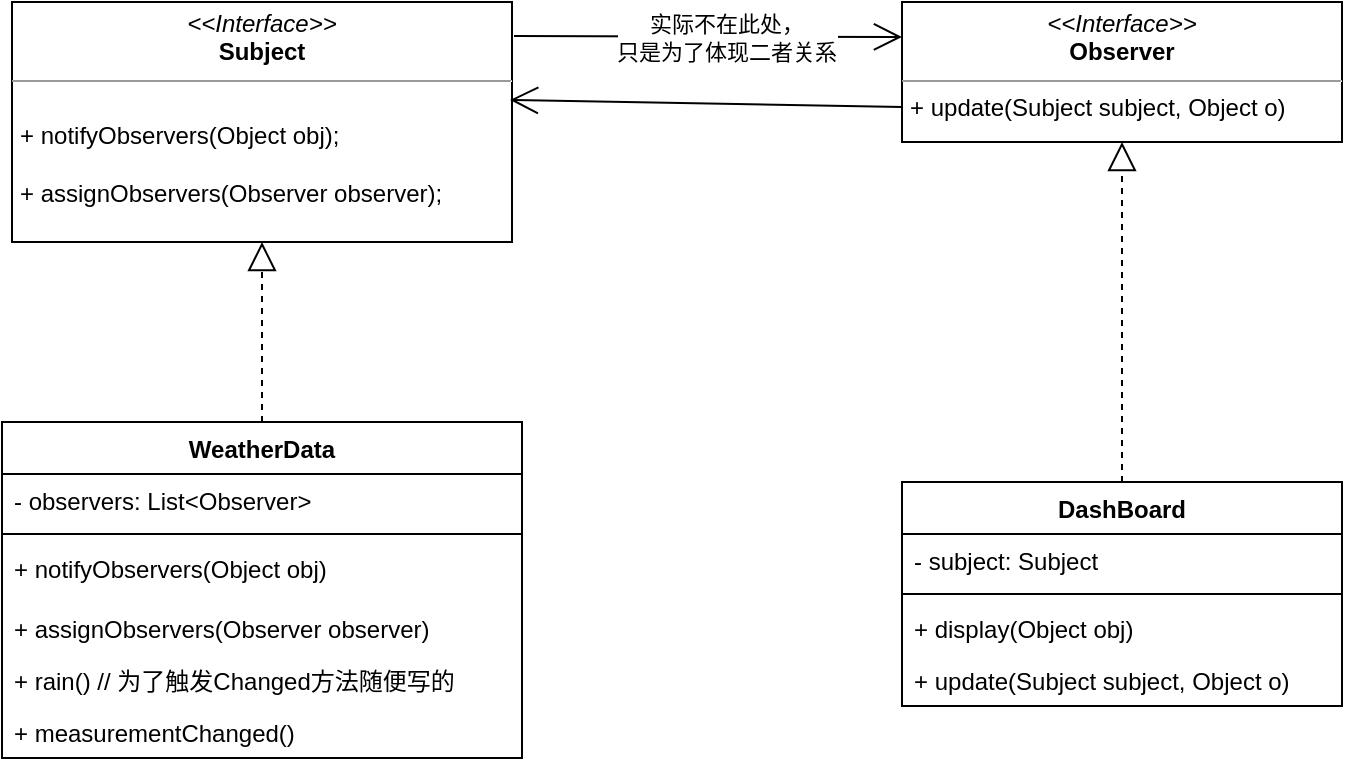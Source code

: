 <mxfile version="14.1.8" type="device"><diagram id="AzlZvdXmTAc6-vC2f3nf" name="第 1 页"><mxGraphModel dx="1106" dy="900" grid="1" gridSize="10" guides="1" tooltips="1" connect="1" arrows="1" fold="1" page="1" pageScale="1" pageWidth="827" pageHeight="1169" math="0" shadow="0"><root><mxCell id="0"/><mxCell id="1" parent="0"/><mxCell id="coWxhySbfNFMV463Koff-5" value="WeatherData" style="swimlane;fontStyle=1;align=center;verticalAlign=top;childLayout=stackLayout;horizontal=1;startSize=26;horizontalStack=0;resizeParent=1;resizeParentMax=0;resizeLast=0;collapsible=1;marginBottom=0;" vertex="1" parent="1"><mxGeometry x="80" y="760" width="260" height="168" as="geometry"/></mxCell><mxCell id="coWxhySbfNFMV463Koff-6" value="- observers: List&lt;Observer&gt;" style="text;strokeColor=none;fillColor=none;align=left;verticalAlign=top;spacingLeft=4;spacingRight=4;overflow=hidden;rotatable=0;points=[[0,0.5],[1,0.5]];portConstraint=eastwest;" vertex="1" parent="coWxhySbfNFMV463Koff-5"><mxGeometry y="26" width="260" height="26" as="geometry"/></mxCell><mxCell id="coWxhySbfNFMV463Koff-7" value="" style="line;strokeWidth=1;fillColor=none;align=left;verticalAlign=middle;spacingTop=-1;spacingLeft=3;spacingRight=3;rotatable=0;labelPosition=right;points=[];portConstraint=eastwest;" vertex="1" parent="coWxhySbfNFMV463Koff-5"><mxGeometry y="52" width="260" height="8" as="geometry"/></mxCell><mxCell id="coWxhySbfNFMV463Koff-8" value="+ notifyObservers(Object obj)" style="text;strokeColor=none;fillColor=none;align=left;verticalAlign=top;spacingLeft=4;spacingRight=4;overflow=hidden;rotatable=0;points=[[0,0.5],[1,0.5]];portConstraint=eastwest;" vertex="1" parent="coWxhySbfNFMV463Koff-5"><mxGeometry y="60" width="260" height="30" as="geometry"/></mxCell><mxCell id="coWxhySbfNFMV463Koff-18" value="+ assignObservers(Observer observer)" style="text;strokeColor=none;fillColor=none;align=left;verticalAlign=top;spacingLeft=4;spacingRight=4;overflow=hidden;rotatable=0;points=[[0,0.5],[1,0.5]];portConstraint=eastwest;" vertex="1" parent="coWxhySbfNFMV463Koff-5"><mxGeometry y="90" width="260" height="26" as="geometry"/></mxCell><mxCell id="coWxhySbfNFMV463Koff-19" value="+ rain() // 为了触发Changed方法随便写的" style="text;strokeColor=none;fillColor=none;align=left;verticalAlign=top;spacingLeft=4;spacingRight=4;overflow=hidden;rotatable=0;points=[[0,0.5],[1,0.5]];portConstraint=eastwest;" vertex="1" parent="coWxhySbfNFMV463Koff-5"><mxGeometry y="116" width="260" height="26" as="geometry"/></mxCell><mxCell id="coWxhySbfNFMV463Koff-17" value="+ measurementChanged()" style="text;strokeColor=none;fillColor=none;align=left;verticalAlign=top;spacingLeft=4;spacingRight=4;overflow=hidden;rotatable=0;points=[[0,0.5],[1,0.5]];portConstraint=eastwest;" vertex="1" parent="coWxhySbfNFMV463Koff-5"><mxGeometry y="142" width="260" height="26" as="geometry"/></mxCell><mxCell id="coWxhySbfNFMV463Koff-9" value="DashBoard" style="swimlane;fontStyle=1;align=center;verticalAlign=top;childLayout=stackLayout;horizontal=1;startSize=26;horizontalStack=0;resizeParent=1;resizeParentMax=0;resizeLast=0;collapsible=1;marginBottom=0;" vertex="1" parent="1"><mxGeometry x="530" y="790" width="220" height="112" as="geometry"/></mxCell><mxCell id="coWxhySbfNFMV463Koff-10" value="- subject: Subject" style="text;strokeColor=none;fillColor=none;align=left;verticalAlign=top;spacingLeft=4;spacingRight=4;overflow=hidden;rotatable=0;points=[[0,0.5],[1,0.5]];portConstraint=eastwest;" vertex="1" parent="coWxhySbfNFMV463Koff-9"><mxGeometry y="26" width="220" height="26" as="geometry"/></mxCell><mxCell id="coWxhySbfNFMV463Koff-11" value="" style="line;strokeWidth=1;fillColor=none;align=left;verticalAlign=middle;spacingTop=-1;spacingLeft=3;spacingRight=3;rotatable=0;labelPosition=right;points=[];portConstraint=eastwest;" vertex="1" parent="coWxhySbfNFMV463Koff-9"><mxGeometry y="52" width="220" height="8" as="geometry"/></mxCell><mxCell id="coWxhySbfNFMV463Koff-20" value="+ display(Object obj)" style="text;strokeColor=none;fillColor=none;align=left;verticalAlign=top;spacingLeft=4;spacingRight=4;overflow=hidden;rotatable=0;points=[[0,0.5],[1,0.5]];portConstraint=eastwest;" vertex="1" parent="coWxhySbfNFMV463Koff-9"><mxGeometry y="60" width="220" height="26" as="geometry"/></mxCell><mxCell id="coWxhySbfNFMV463Koff-12" value="+ update(Subject subject, Object o)" style="text;strokeColor=none;fillColor=none;align=left;verticalAlign=top;spacingLeft=4;spacingRight=4;overflow=hidden;rotatable=0;points=[[0,0.5],[1,0.5]];portConstraint=eastwest;" vertex="1" parent="coWxhySbfNFMV463Koff-9"><mxGeometry y="86" width="220" height="26" as="geometry"/></mxCell><mxCell id="coWxhySbfNFMV463Koff-13" value="&lt;p style=&quot;margin: 0px ; margin-top: 4px ; text-align: center&quot;&gt;&lt;i&gt;&amp;lt;&amp;lt;Interface&amp;gt;&amp;gt;&lt;/i&gt;&lt;br&gt;&lt;b&gt;Subject&lt;/b&gt;&lt;/p&gt;&lt;hr size=&quot;1&quot;&gt;&lt;p style=&quot;margin: 0px ; margin-left: 4px&quot;&gt;&lt;br&gt;&lt;/p&gt;&lt;p style=&quot;margin: 0px ; margin-left: 4px&quot;&gt;+&amp;nbsp;&lt;span&gt;notifyObservers(Object obj);&lt;/span&gt;&lt;/p&gt;&lt;p style=&quot;margin: 0px ; margin-left: 4px&quot;&gt;&lt;br&gt;&lt;/p&gt;&lt;p style=&quot;margin: 0px ; margin-left: 4px&quot;&gt;+ assignObservers(Observer observer);&lt;/p&gt;" style="verticalAlign=top;align=left;overflow=fill;fontSize=12;fontFamily=Helvetica;html=1;" vertex="1" parent="1"><mxGeometry x="85" y="550" width="250" height="120" as="geometry"/></mxCell><mxCell id="coWxhySbfNFMV463Koff-14" value="&lt;p style=&quot;margin: 0px ; margin-top: 4px ; text-align: center&quot;&gt;&lt;i&gt;&amp;lt;&amp;lt;Interface&amp;gt;&amp;gt;&lt;/i&gt;&lt;br&gt;&lt;b&gt;Observer&lt;/b&gt;&lt;br&gt;&lt;/p&gt;&lt;hr size=&quot;1&quot;&gt;&lt;p style=&quot;margin: 0px ; margin-left: 4px&quot;&gt;&lt;/p&gt;&lt;p style=&quot;margin: 0px ; margin-left: 4px&quot;&gt;+&amp;nbsp;update(Subject subject, Object o)&lt;/p&gt;" style="verticalAlign=top;align=left;overflow=fill;fontSize=12;fontFamily=Helvetica;html=1;" vertex="1" parent="1"><mxGeometry x="530" y="550" width="220" height="70" as="geometry"/></mxCell><mxCell id="coWxhySbfNFMV463Koff-15" value="" style="endArrow=block;dashed=1;endFill=0;endSize=12;html=1;exitX=0.5;exitY=0;exitDx=0;exitDy=0;entryX=0.5;entryY=1;entryDx=0;entryDy=0;" edge="1" parent="1" source="coWxhySbfNFMV463Koff-5" target="coWxhySbfNFMV463Koff-13"><mxGeometry width="160" relative="1" as="geometry"><mxPoint x="165" y="900" as="sourcePoint"/><mxPoint x="325" y="900" as="targetPoint"/></mxGeometry></mxCell><mxCell id="coWxhySbfNFMV463Koff-16" value="" style="endArrow=block;dashed=1;endFill=0;endSize=12;html=1;exitX=0.5;exitY=0;exitDx=0;exitDy=0;entryX=0.5;entryY=1;entryDx=0;entryDy=0;" edge="1" parent="1" source="coWxhySbfNFMV463Koff-9" target="coWxhySbfNFMV463Koff-14"><mxGeometry width="160" relative="1" as="geometry"><mxPoint x="490" y="1000" as="sourcePoint"/><mxPoint x="650" y="1000" as="targetPoint"/></mxGeometry></mxCell><mxCell id="coWxhySbfNFMV463Koff-21" value="" style="endArrow=open;endFill=1;endSize=12;html=1;exitX=1.004;exitY=0.142;exitDx=0;exitDy=0;entryX=0;entryY=0.25;entryDx=0;entryDy=0;exitPerimeter=0;" edge="1" parent="1" source="coWxhySbfNFMV463Koff-13" target="coWxhySbfNFMV463Koff-14"><mxGeometry width="160" relative="1" as="geometry"><mxPoint x="220" y="1020" as="sourcePoint"/><mxPoint x="380" y="1020" as="targetPoint"/></mxGeometry></mxCell><mxCell id="coWxhySbfNFMV463Koff-23" value="实际不在此处，&lt;br&gt;只是为了体现二者关系" style="edgeLabel;html=1;align=center;verticalAlign=middle;resizable=0;points=[];" vertex="1" connectable="0" parent="coWxhySbfNFMV463Koff-21"><mxGeometry x="0.093" relative="1" as="geometry"><mxPoint as="offset"/></mxGeometry></mxCell><mxCell id="coWxhySbfNFMV463Koff-22" value="" style="endArrow=open;endFill=1;endSize=12;html=1;entryX=0.996;entryY=0.408;entryDx=0;entryDy=0;entryPerimeter=0;exitX=0;exitY=0.75;exitDx=0;exitDy=0;" edge="1" parent="1" source="coWxhySbfNFMV463Koff-14" target="coWxhySbfNFMV463Koff-13"><mxGeometry width="160" relative="1" as="geometry"><mxPoint x="530" y="599" as="sourcePoint"/><mxPoint x="490" y="1030" as="targetPoint"/></mxGeometry></mxCell></root></mxGraphModel></diagram></mxfile>